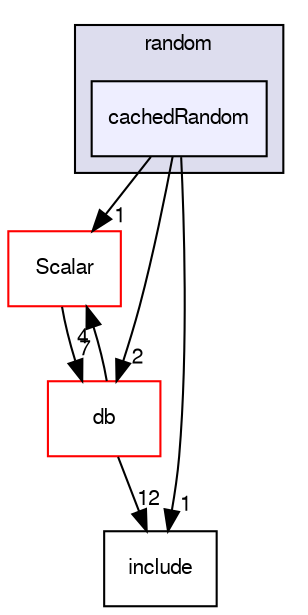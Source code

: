 digraph "src/OpenFOAM/primitives/random/cachedRandom" {
  bgcolor=transparent;
  compound=true
  node [ fontsize="10", fontname="FreeSans"];
  edge [ labelfontsize="10", labelfontname="FreeSans"];
  subgraph clusterdir_fe902bc9ff5b589eb0ead5d28c94889f {
    graph [ bgcolor="#ddddee", pencolor="black", label="random" fontname="FreeSans", fontsize="10", URL="dir_fe902bc9ff5b589eb0ead5d28c94889f.html"]
  dir_4b2fbe5369886554720d7da77fd92844 [shape=box, label="cachedRandom", style="filled", fillcolor="#eeeeff", pencolor="black", URL="dir_4b2fbe5369886554720d7da77fd92844.html"];
  }
  dir_b4f4914e791ff496381862f16be45bae [shape=box label="Scalar" color="red" URL="dir_b4f4914e791ff496381862f16be45bae.html"];
  dir_63c634f7a7cfd679ac26c67fb30fc32f [shape=box label="db" color="red" URL="dir_63c634f7a7cfd679ac26c67fb30fc32f.html"];
  dir_e954e9f5966bc1c681a414ec8bd0ee15 [shape=box label="include" URL="dir_e954e9f5966bc1c681a414ec8bd0ee15.html"];
  dir_b4f4914e791ff496381862f16be45bae->dir_63c634f7a7cfd679ac26c67fb30fc32f [headlabel="7", labeldistance=1.5 headhref="dir_002210_001787.html"];
  dir_63c634f7a7cfd679ac26c67fb30fc32f->dir_b4f4914e791ff496381862f16be45bae [headlabel="4", labeldistance=1.5 headhref="dir_001787_002210.html"];
  dir_63c634f7a7cfd679ac26c67fb30fc32f->dir_e954e9f5966bc1c681a414ec8bd0ee15 [headlabel="12", labeldistance=1.5 headhref="dir_001787_001952.html"];
  dir_4b2fbe5369886554720d7da77fd92844->dir_b4f4914e791ff496381862f16be45bae [headlabel="1", labeldistance=1.5 headhref="dir_002205_002210.html"];
  dir_4b2fbe5369886554720d7da77fd92844->dir_63c634f7a7cfd679ac26c67fb30fc32f [headlabel="2", labeldistance=1.5 headhref="dir_002205_001787.html"];
  dir_4b2fbe5369886554720d7da77fd92844->dir_e954e9f5966bc1c681a414ec8bd0ee15 [headlabel="1", labeldistance=1.5 headhref="dir_002205_001952.html"];
}
